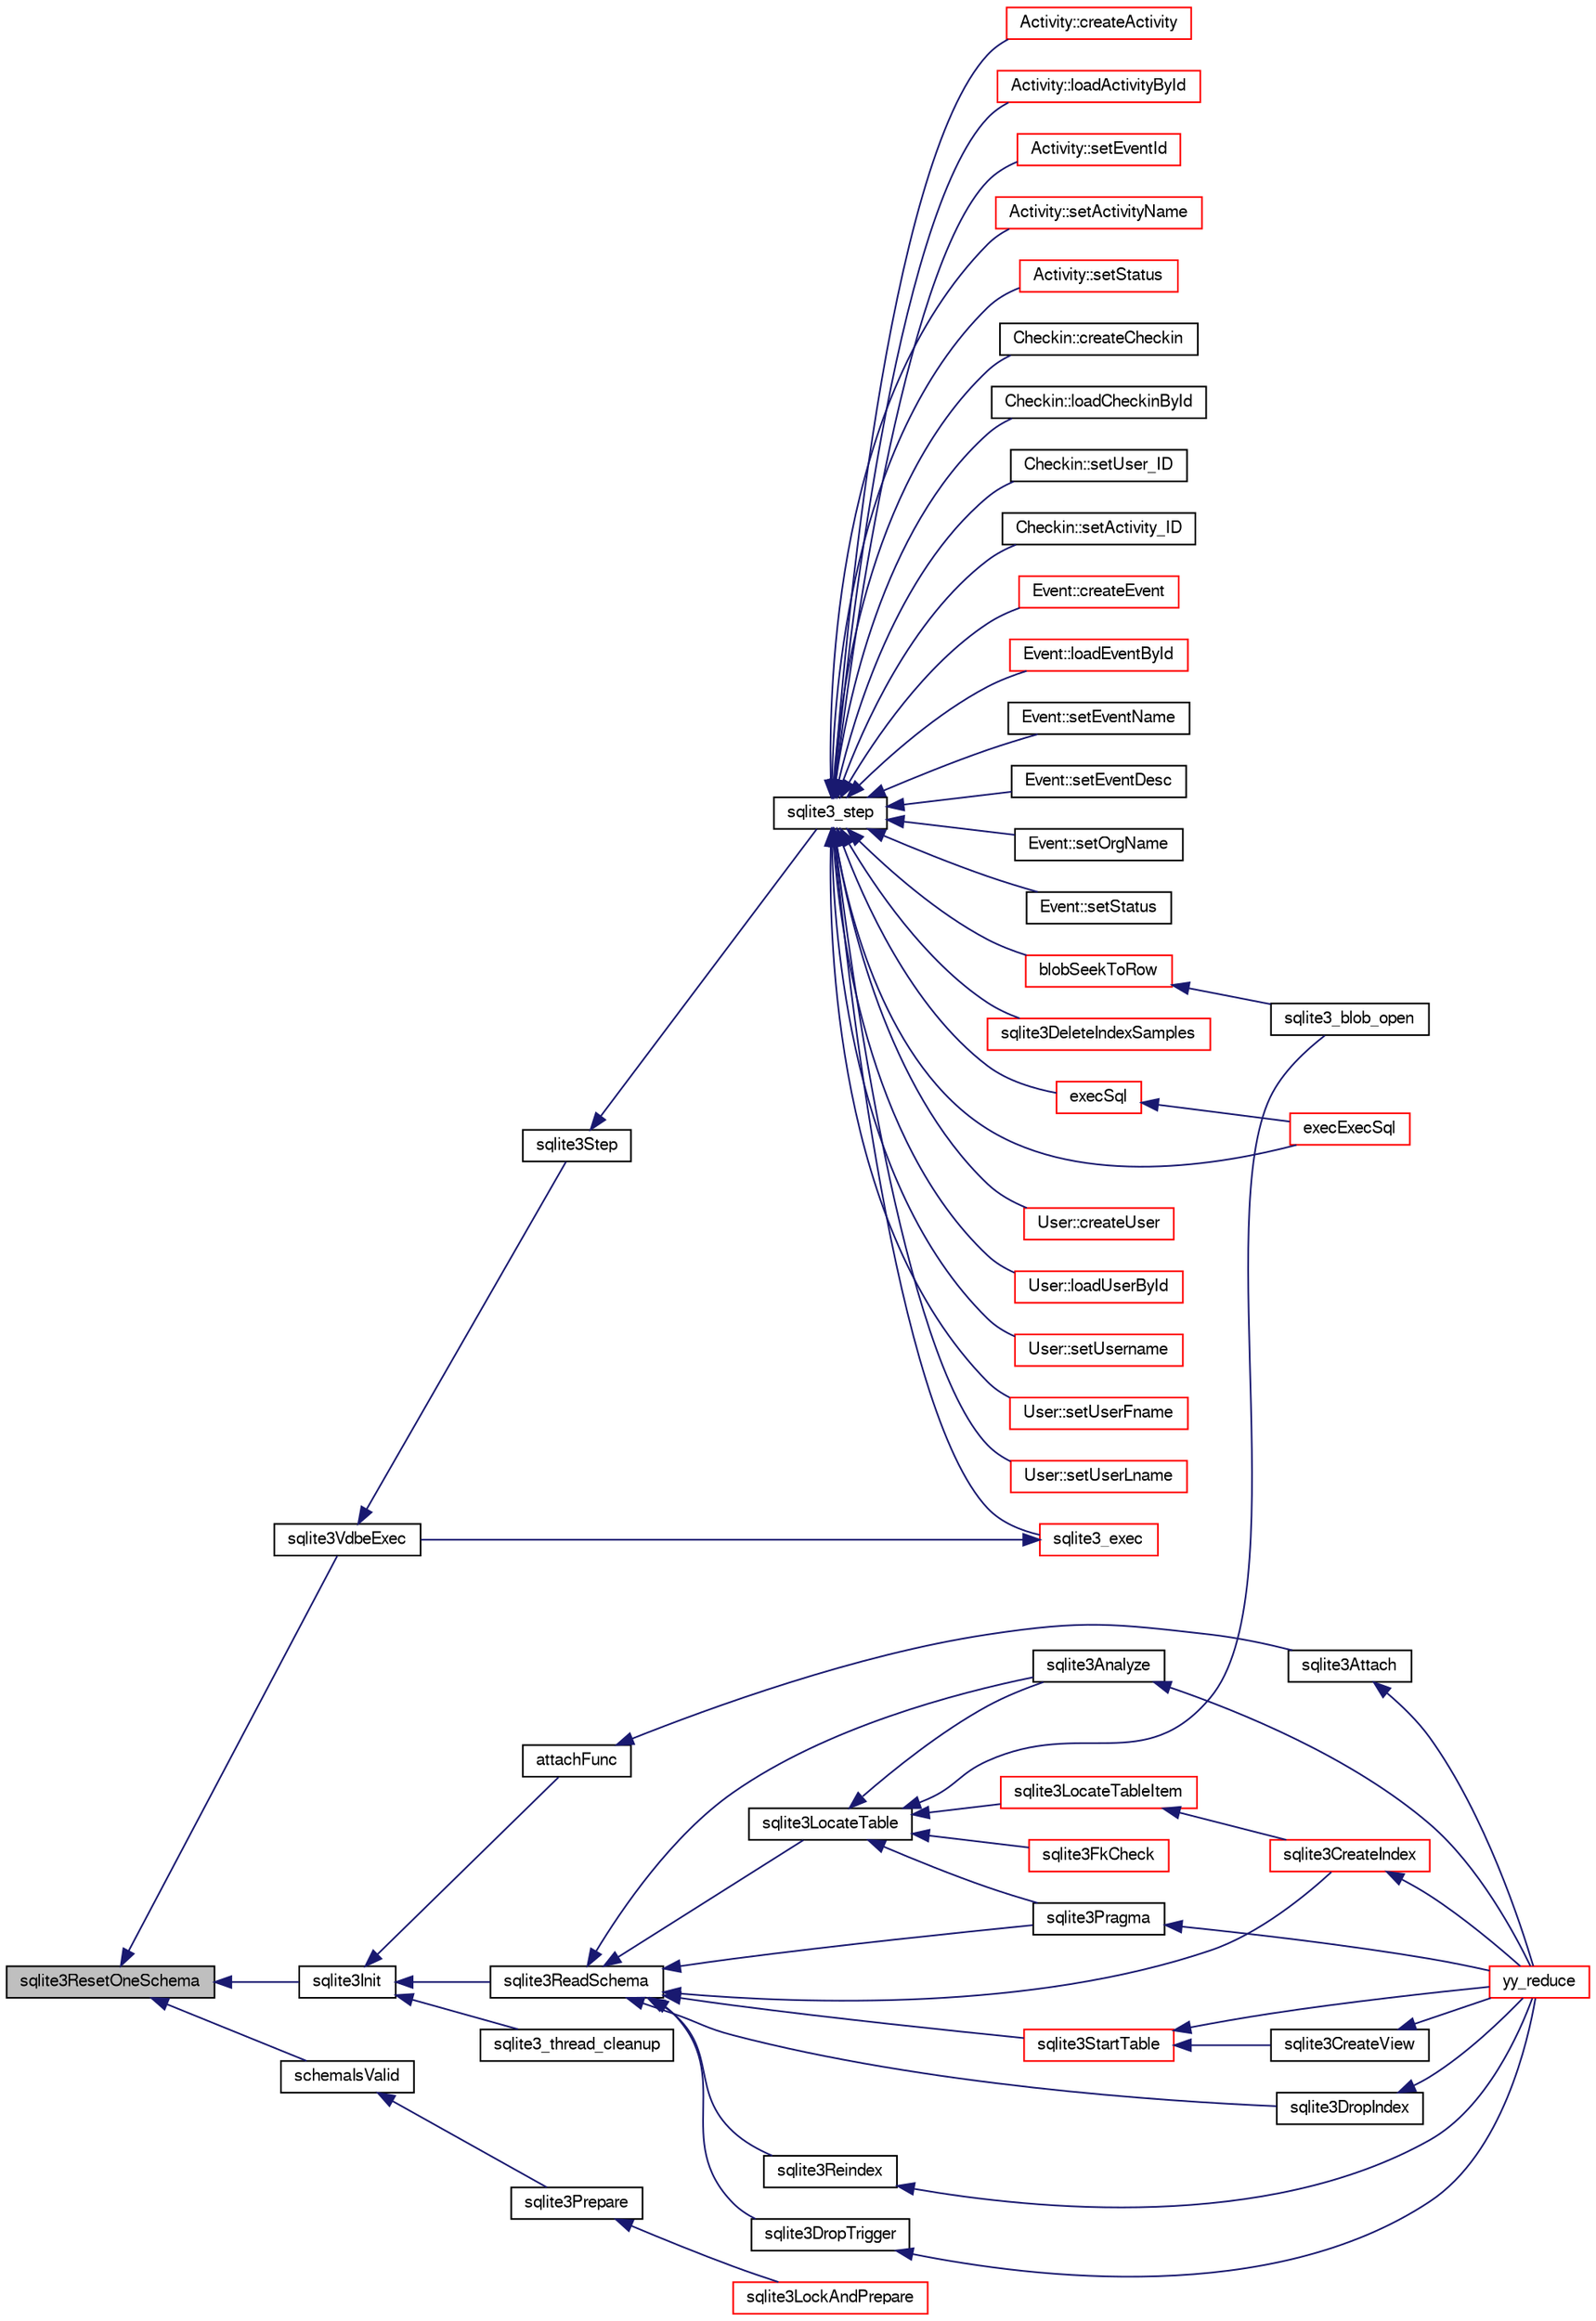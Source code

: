 digraph "sqlite3ResetOneSchema"
{
  edge [fontname="FreeSans",fontsize="10",labelfontname="FreeSans",labelfontsize="10"];
  node [fontname="FreeSans",fontsize="10",shape=record];
  rankdir="LR";
  Node677026 [label="sqlite3ResetOneSchema",height=0.2,width=0.4,color="black", fillcolor="grey75", style="filled", fontcolor="black"];
  Node677026 -> Node677027 [dir="back",color="midnightblue",fontsize="10",style="solid",fontname="FreeSans"];
  Node677027 [label="sqlite3VdbeExec",height=0.2,width=0.4,color="black", fillcolor="white", style="filled",URL="$sqlite3_8c.html#a8ce40a614bdc56719c4d642b1e4dfb21"];
  Node677027 -> Node677028 [dir="back",color="midnightblue",fontsize="10",style="solid",fontname="FreeSans"];
  Node677028 [label="sqlite3Step",height=0.2,width=0.4,color="black", fillcolor="white", style="filled",URL="$sqlite3_8c.html#a3f2872e873e2758a4beedad1d5113554"];
  Node677028 -> Node677029 [dir="back",color="midnightblue",fontsize="10",style="solid",fontname="FreeSans"];
  Node677029 [label="sqlite3_step",height=0.2,width=0.4,color="black", fillcolor="white", style="filled",URL="$sqlite3_8h.html#ac1e491ce36b7471eb28387f7d3c74334"];
  Node677029 -> Node677030 [dir="back",color="midnightblue",fontsize="10",style="solid",fontname="FreeSans"];
  Node677030 [label="Activity::createActivity",height=0.2,width=0.4,color="red", fillcolor="white", style="filled",URL="$classActivity.html#a813cc5e52c14ab49b39014c134e3425b"];
  Node677029 -> Node677033 [dir="back",color="midnightblue",fontsize="10",style="solid",fontname="FreeSans"];
  Node677033 [label="Activity::loadActivityById",height=0.2,width=0.4,color="red", fillcolor="white", style="filled",URL="$classActivity.html#abe4ffb4f08a47212ebf9013259d9e7fd"];
  Node677029 -> Node677035 [dir="back",color="midnightblue",fontsize="10",style="solid",fontname="FreeSans"];
  Node677035 [label="Activity::setEventId",height=0.2,width=0.4,color="red", fillcolor="white", style="filled",URL="$classActivity.html#adb1d0fd0d08f473e068f0a4086bfa9ca"];
  Node677029 -> Node677036 [dir="back",color="midnightblue",fontsize="10",style="solid",fontname="FreeSans"];
  Node677036 [label="Activity::setActivityName",height=0.2,width=0.4,color="red", fillcolor="white", style="filled",URL="$classActivity.html#a62dc3737b33915a36086f9dd26d16a81"];
  Node677029 -> Node677037 [dir="back",color="midnightblue",fontsize="10",style="solid",fontname="FreeSans"];
  Node677037 [label="Activity::setStatus",height=0.2,width=0.4,color="red", fillcolor="white", style="filled",URL="$classActivity.html#af618135a7738f4d2a7ee147a8ef912ea"];
  Node677029 -> Node677038 [dir="back",color="midnightblue",fontsize="10",style="solid",fontname="FreeSans"];
  Node677038 [label="Checkin::createCheckin",height=0.2,width=0.4,color="black", fillcolor="white", style="filled",URL="$classCheckin.html#a4e40acdf7fff0e607f6de4f24f3a163c"];
  Node677029 -> Node677039 [dir="back",color="midnightblue",fontsize="10",style="solid",fontname="FreeSans"];
  Node677039 [label="Checkin::loadCheckinById",height=0.2,width=0.4,color="black", fillcolor="white", style="filled",URL="$classCheckin.html#a3461f70ea6c68475225f2a07f78a21e0"];
  Node677029 -> Node677040 [dir="back",color="midnightblue",fontsize="10",style="solid",fontname="FreeSans"];
  Node677040 [label="Checkin::setUser_ID",height=0.2,width=0.4,color="black", fillcolor="white", style="filled",URL="$classCheckin.html#a76ab640f4f912876dbebf183db5359c6"];
  Node677029 -> Node677041 [dir="back",color="midnightblue",fontsize="10",style="solid",fontname="FreeSans"];
  Node677041 [label="Checkin::setActivity_ID",height=0.2,width=0.4,color="black", fillcolor="white", style="filled",URL="$classCheckin.html#ab2ff3ec2604ec73a42af25874a00b232"];
  Node677029 -> Node677042 [dir="back",color="midnightblue",fontsize="10",style="solid",fontname="FreeSans"];
  Node677042 [label="Event::createEvent",height=0.2,width=0.4,color="red", fillcolor="white", style="filled",URL="$classEvent.html#a77adb9f4a46ffb32c2d931f0691f5903"];
  Node677029 -> Node677043 [dir="back",color="midnightblue",fontsize="10",style="solid",fontname="FreeSans"];
  Node677043 [label="Event::loadEventById",height=0.2,width=0.4,color="red", fillcolor="white", style="filled",URL="$classEvent.html#afa66cea33f722dbeecb69cc98fdea055"];
  Node677029 -> Node677044 [dir="back",color="midnightblue",fontsize="10",style="solid",fontname="FreeSans"];
  Node677044 [label="Event::setEventName",height=0.2,width=0.4,color="black", fillcolor="white", style="filled",URL="$classEvent.html#a10596b6ca077df05184e30d62b08729d"];
  Node677029 -> Node677045 [dir="back",color="midnightblue",fontsize="10",style="solid",fontname="FreeSans"];
  Node677045 [label="Event::setEventDesc",height=0.2,width=0.4,color="black", fillcolor="white", style="filled",URL="$classEvent.html#ae36b8377dcae792f1c5c4726024c981b"];
  Node677029 -> Node677046 [dir="back",color="midnightblue",fontsize="10",style="solid",fontname="FreeSans"];
  Node677046 [label="Event::setOrgName",height=0.2,width=0.4,color="black", fillcolor="white", style="filled",URL="$classEvent.html#a19aac0f776bd764563a54977656cf680"];
  Node677029 -> Node677047 [dir="back",color="midnightblue",fontsize="10",style="solid",fontname="FreeSans"];
  Node677047 [label="Event::setStatus",height=0.2,width=0.4,color="black", fillcolor="white", style="filled",URL="$classEvent.html#ab0a6b9285af0f4172eb841e2b80f8972"];
  Node677029 -> Node677048 [dir="back",color="midnightblue",fontsize="10",style="solid",fontname="FreeSans"];
  Node677048 [label="blobSeekToRow",height=0.2,width=0.4,color="red", fillcolor="white", style="filled",URL="$sqlite3_8c.html#afff57e13332b98c8a44a7cebe38962ab"];
  Node677048 -> Node677049 [dir="back",color="midnightblue",fontsize="10",style="solid",fontname="FreeSans"];
  Node677049 [label="sqlite3_blob_open",height=0.2,width=0.4,color="black", fillcolor="white", style="filled",URL="$sqlite3_8h.html#adb8ad839a5bdd62a43785132bc7dd518"];
  Node677029 -> Node677051 [dir="back",color="midnightblue",fontsize="10",style="solid",fontname="FreeSans"];
  Node677051 [label="sqlite3DeleteIndexSamples",height=0.2,width=0.4,color="red", fillcolor="white", style="filled",URL="$sqlite3_8c.html#aaeda0302fbf61397ec009f65bed047ef"];
  Node677029 -> Node677220 [dir="back",color="midnightblue",fontsize="10",style="solid",fontname="FreeSans"];
  Node677220 [label="sqlite3_exec",height=0.2,width=0.4,color="red", fillcolor="white", style="filled",URL="$sqlite3_8h.html#a97487ec8150e0bcc8fa392ab8f0e24db"];
  Node677220 -> Node677027 [dir="back",color="midnightblue",fontsize="10",style="solid",fontname="FreeSans"];
  Node677029 -> Node677211 [dir="back",color="midnightblue",fontsize="10",style="solid",fontname="FreeSans"];
  Node677211 [label="execSql",height=0.2,width=0.4,color="red", fillcolor="white", style="filled",URL="$sqlite3_8c.html#a7d16651b98a110662f4c265eff0246cb"];
  Node677211 -> Node677212 [dir="back",color="midnightblue",fontsize="10",style="solid",fontname="FreeSans"];
  Node677212 [label="execExecSql",height=0.2,width=0.4,color="red", fillcolor="white", style="filled",URL="$sqlite3_8c.html#ac1be09a6c047f21133d16378d301e0d4"];
  Node677029 -> Node677212 [dir="back",color="midnightblue",fontsize="10",style="solid",fontname="FreeSans"];
  Node677029 -> Node677214 [dir="back",color="midnightblue",fontsize="10",style="solid",fontname="FreeSans"];
  Node677214 [label="User::createUser",height=0.2,width=0.4,color="red", fillcolor="white", style="filled",URL="$classUser.html#a22ed673939e8cc0a136130b809bba513"];
  Node677029 -> Node677215 [dir="back",color="midnightblue",fontsize="10",style="solid",fontname="FreeSans"];
  Node677215 [label="User::loadUserById",height=0.2,width=0.4,color="red", fillcolor="white", style="filled",URL="$classUser.html#a863377665b7fb83c5547dcf9727f5092"];
  Node677029 -> Node677216 [dir="back",color="midnightblue",fontsize="10",style="solid",fontname="FreeSans"];
  Node677216 [label="User::setUsername",height=0.2,width=0.4,color="red", fillcolor="white", style="filled",URL="$classUser.html#aa0497022a136cb78de785b0a39ae60b1"];
  Node677029 -> Node677217 [dir="back",color="midnightblue",fontsize="10",style="solid",fontname="FreeSans"];
  Node677217 [label="User::setUserFname",height=0.2,width=0.4,color="red", fillcolor="white", style="filled",URL="$classUser.html#a72657eb55cd0ca437b4841a43f19912f"];
  Node677029 -> Node677218 [dir="back",color="midnightblue",fontsize="10",style="solid",fontname="FreeSans"];
  Node677218 [label="User::setUserLname",height=0.2,width=0.4,color="red", fillcolor="white", style="filled",URL="$classUser.html#aa25973387e5afe1aa6f60dd6545e33b5"];
  Node677026 -> Node677054 [dir="back",color="midnightblue",fontsize="10",style="solid",fontname="FreeSans"];
  Node677054 [label="sqlite3Init",height=0.2,width=0.4,color="black", fillcolor="white", style="filled",URL="$sqlite3_8c.html#aed74e3dc765631a833f522f425ff5a48"];
  Node677054 -> Node677055 [dir="back",color="midnightblue",fontsize="10",style="solid",fontname="FreeSans"];
  Node677055 [label="attachFunc",height=0.2,width=0.4,color="black", fillcolor="white", style="filled",URL="$sqlite3_8c.html#a69cb751a7da501b9a0aa37e0d7c3eaf7"];
  Node677055 -> Node677056 [dir="back",color="midnightblue",fontsize="10",style="solid",fontname="FreeSans"];
  Node677056 [label="sqlite3Attach",height=0.2,width=0.4,color="black", fillcolor="white", style="filled",URL="$sqlite3_8c.html#ae0907fe0b43cc1b4c7e6a16213e8546f"];
  Node677056 -> Node677057 [dir="back",color="midnightblue",fontsize="10",style="solid",fontname="FreeSans"];
  Node677057 [label="yy_reduce",height=0.2,width=0.4,color="red", fillcolor="white", style="filled",URL="$sqlite3_8c.html#a7c419a9b25711c666a9a2449ef377f14"];
  Node677054 -> Node677059 [dir="back",color="midnightblue",fontsize="10",style="solid",fontname="FreeSans"];
  Node677059 [label="sqlite3ReadSchema",height=0.2,width=0.4,color="black", fillcolor="white", style="filled",URL="$sqlite3_8c.html#ac41a97f30334f7d35b2b5713097eca90"];
  Node677059 -> Node677060 [dir="back",color="midnightblue",fontsize="10",style="solid",fontname="FreeSans"];
  Node677060 [label="sqlite3Analyze",height=0.2,width=0.4,color="black", fillcolor="white", style="filled",URL="$sqlite3_8c.html#ac696deb1ccaae3fa855cfbd0bfd4d048"];
  Node677060 -> Node677057 [dir="back",color="midnightblue",fontsize="10",style="solid",fontname="FreeSans"];
  Node677059 -> Node677061 [dir="back",color="midnightblue",fontsize="10",style="solid",fontname="FreeSans"];
  Node677061 [label="sqlite3LocateTable",height=0.2,width=0.4,color="black", fillcolor="white", style="filled",URL="$sqlite3_8c.html#adfeea5b18971250d4ff7f5a44e134d75"];
  Node677061 -> Node677049 [dir="back",color="midnightblue",fontsize="10",style="solid",fontname="FreeSans"];
  Node677061 -> Node677060 [dir="back",color="midnightblue",fontsize="10",style="solid",fontname="FreeSans"];
  Node677061 -> Node677062 [dir="back",color="midnightblue",fontsize="10",style="solid",fontname="FreeSans"];
  Node677062 [label="sqlite3LocateTableItem",height=0.2,width=0.4,color="red", fillcolor="white", style="filled",URL="$sqlite3_8c.html#ac80229652e6d3200bd88dff77f874888"];
  Node677062 -> Node677066 [dir="back",color="midnightblue",fontsize="10",style="solid",fontname="FreeSans"];
  Node677066 [label="sqlite3CreateIndex",height=0.2,width=0.4,color="red", fillcolor="white", style="filled",URL="$sqlite3_8c.html#a8dbe5e590ab6c58a8c45f34f7c81e825"];
  Node677066 -> Node677057 [dir="back",color="midnightblue",fontsize="10",style="solid",fontname="FreeSans"];
  Node677061 -> Node677101 [dir="back",color="midnightblue",fontsize="10",style="solid",fontname="FreeSans"];
  Node677101 [label="sqlite3FkCheck",height=0.2,width=0.4,color="red", fillcolor="white", style="filled",URL="$sqlite3_8c.html#aa38fb76c7d6f48f19772877a41703b92"];
  Node677061 -> Node677105 [dir="back",color="midnightblue",fontsize="10",style="solid",fontname="FreeSans"];
  Node677105 [label="sqlite3Pragma",height=0.2,width=0.4,color="black", fillcolor="white", style="filled",URL="$sqlite3_8c.html#a111391370f58f8e6a6eca51fd34d62ed"];
  Node677105 -> Node677057 [dir="back",color="midnightblue",fontsize="10",style="solid",fontname="FreeSans"];
  Node677059 -> Node677149 [dir="back",color="midnightblue",fontsize="10",style="solid",fontname="FreeSans"];
  Node677149 [label="sqlite3StartTable",height=0.2,width=0.4,color="red", fillcolor="white", style="filled",URL="$sqlite3_8c.html#af49b4395f39d9078a0dda2484c183012"];
  Node677149 -> Node677070 [dir="back",color="midnightblue",fontsize="10",style="solid",fontname="FreeSans"];
  Node677070 [label="sqlite3CreateView",height=0.2,width=0.4,color="black", fillcolor="white", style="filled",URL="$sqlite3_8c.html#a9d85cb00ff71dee5cd9a019503a6982e"];
  Node677070 -> Node677057 [dir="back",color="midnightblue",fontsize="10",style="solid",fontname="FreeSans"];
  Node677149 -> Node677057 [dir="back",color="midnightblue",fontsize="10",style="solid",fontname="FreeSans"];
  Node677059 -> Node677066 [dir="back",color="midnightblue",fontsize="10",style="solid",fontname="FreeSans"];
  Node677059 -> Node677151 [dir="back",color="midnightblue",fontsize="10",style="solid",fontname="FreeSans"];
  Node677151 [label="sqlite3DropIndex",height=0.2,width=0.4,color="black", fillcolor="white", style="filled",URL="$sqlite3_8c.html#a3ffd2536f34a0cf6d427710b06b71e83"];
  Node677151 -> Node677057 [dir="back",color="midnightblue",fontsize="10",style="solid",fontname="FreeSans"];
  Node677059 -> Node677119 [dir="back",color="midnightblue",fontsize="10",style="solid",fontname="FreeSans"];
  Node677119 [label="sqlite3Reindex",height=0.2,width=0.4,color="black", fillcolor="white", style="filled",URL="$sqlite3_8c.html#abd189e31189391e1ef114b413ff4abbf"];
  Node677119 -> Node677057 [dir="back",color="midnightblue",fontsize="10",style="solid",fontname="FreeSans"];
  Node677059 -> Node677105 [dir="back",color="midnightblue",fontsize="10",style="solid",fontname="FreeSans"];
  Node677059 -> Node677152 [dir="back",color="midnightblue",fontsize="10",style="solid",fontname="FreeSans"];
  Node677152 [label="sqlite3DropTrigger",height=0.2,width=0.4,color="black", fillcolor="white", style="filled",URL="$sqlite3_8c.html#affdf1dd65e331b06feaef6ff8636305f"];
  Node677152 -> Node677057 [dir="back",color="midnightblue",fontsize="10",style="solid",fontname="FreeSans"];
  Node677054 -> Node677153 [dir="back",color="midnightblue",fontsize="10",style="solid",fontname="FreeSans"];
  Node677153 [label="sqlite3_thread_cleanup",height=0.2,width=0.4,color="black", fillcolor="white", style="filled",URL="$sqlite3_8h.html#a34980c829db84f02e1a1599063469f06"];
  Node677026 -> Node677286 [dir="back",color="midnightblue",fontsize="10",style="solid",fontname="FreeSans"];
  Node677286 [label="schemaIsValid",height=0.2,width=0.4,color="black", fillcolor="white", style="filled",URL="$sqlite3_8c.html#a7c466fe28e7ca6f46b8bf72c46d9738d"];
  Node677286 -> Node677206 [dir="back",color="midnightblue",fontsize="10",style="solid",fontname="FreeSans"];
  Node677206 [label="sqlite3Prepare",height=0.2,width=0.4,color="black", fillcolor="white", style="filled",URL="$sqlite3_8c.html#acb25890858d0bf4b12eb7aae569f0c7b"];
  Node677206 -> Node677207 [dir="back",color="midnightblue",fontsize="10",style="solid",fontname="FreeSans"];
  Node677207 [label="sqlite3LockAndPrepare",height=0.2,width=0.4,color="red", fillcolor="white", style="filled",URL="$sqlite3_8c.html#a5db1ec5589aa2b02c6d979211a8789bd"];
}

